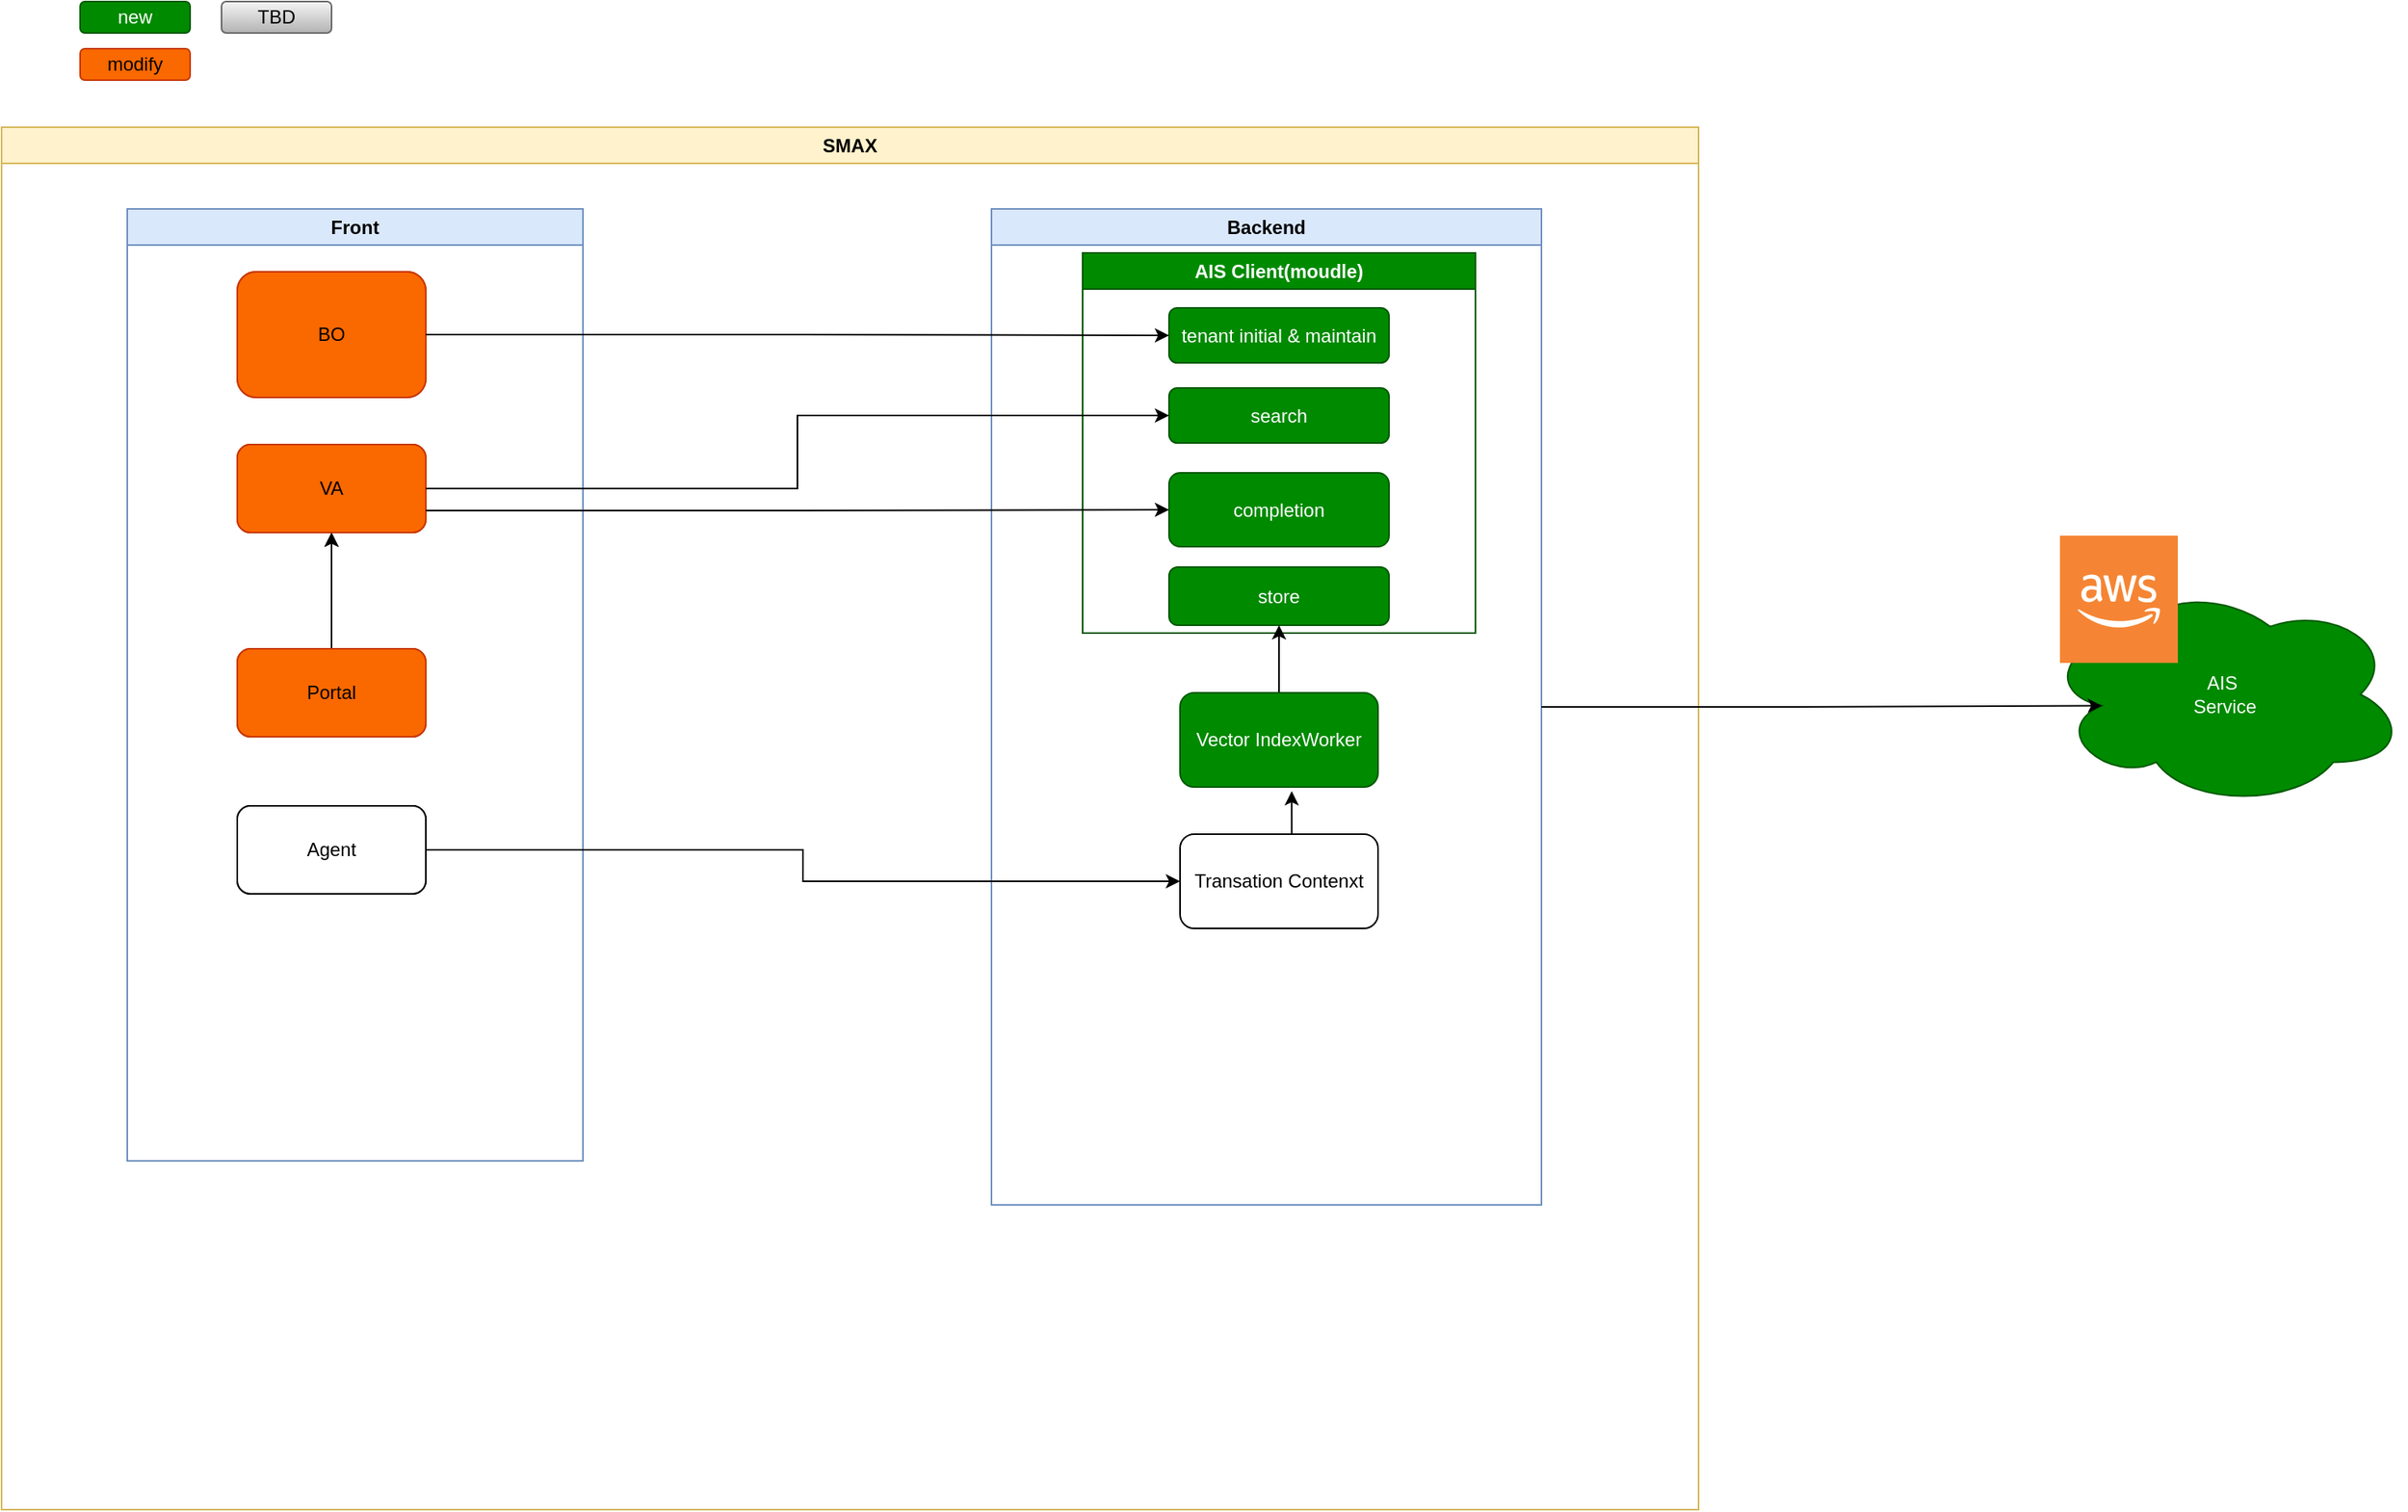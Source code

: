 <mxfile version="21.3.4" type="github">
  <diagram name="Page-1" id="odipKbfPbS6Y9QyWL36y">
    <mxGraphModel dx="2074" dy="1156" grid="1" gridSize="10" guides="1" tooltips="1" connect="1" arrows="1" fold="1" page="1" pageScale="1" pageWidth="850" pageHeight="1100" math="0" shadow="0">
      <root>
        <mxCell id="0" />
        <mxCell id="1" parent="0" />
        <mxCell id="U1x9iC37zXUNY2ASAc2D-7" value="SMAX" style="swimlane;whiteSpace=wrap;html=1;fillColor=#fff2cc;strokeColor=#d6b656;" vertex="1" parent="1">
          <mxGeometry x="40" y="100" width="1080" height="880" as="geometry" />
        </mxCell>
        <mxCell id="U1x9iC37zXUNY2ASAc2D-26" value="Front" style="swimlane;whiteSpace=wrap;html=1;" vertex="1" parent="U1x9iC37zXUNY2ASAc2D-7">
          <mxGeometry x="80" y="52" width="290" height="606" as="geometry" />
        </mxCell>
        <mxCell id="U1x9iC37zXUNY2ASAc2D-19" value="BO" style="rounded=1;whiteSpace=wrap;html=1;fillColor=#fa6800;fontColor=#000000;strokeColor=#C73500;" vertex="1" parent="U1x9iC37zXUNY2ASAc2D-26">
          <mxGeometry x="70" y="40" width="120" height="80" as="geometry" />
        </mxCell>
        <mxCell id="U1x9iC37zXUNY2ASAc2D-31" value="" style="edgeStyle=orthogonalEdgeStyle;rounded=0;orthogonalLoop=1;jettySize=auto;html=1;" edge="1" parent="U1x9iC37zXUNY2ASAc2D-26" source="U1x9iC37zXUNY2ASAc2D-21" target="U1x9iC37zXUNY2ASAc2D-29">
          <mxGeometry relative="1" as="geometry" />
        </mxCell>
        <mxCell id="U1x9iC37zXUNY2ASAc2D-21" value="Portal" style="rounded=1;whiteSpace=wrap;html=1;fillColor=#fa6800;fontColor=#000000;strokeColor=#C73500;" vertex="1" parent="U1x9iC37zXUNY2ASAc2D-26">
          <mxGeometry x="70" y="280" width="120" height="56" as="geometry" />
        </mxCell>
        <mxCell id="U1x9iC37zXUNY2ASAc2D-29" value="VA" style="rounded=1;whiteSpace=wrap;html=1;fillColor=#fa6800;fontColor=#000000;strokeColor=#C73500;" vertex="1" parent="U1x9iC37zXUNY2ASAc2D-26">
          <mxGeometry x="70" y="150" width="120" height="56" as="geometry" />
        </mxCell>
        <mxCell id="U1x9iC37zXUNY2ASAc2D-39" value="Agent" style="rounded=1;whiteSpace=wrap;html=1;" vertex="1" parent="U1x9iC37zXUNY2ASAc2D-26">
          <mxGeometry x="70" y="380" width="120" height="56" as="geometry" />
        </mxCell>
        <mxCell id="U1x9iC37zXUNY2ASAc2D-27" value="Backend" style="swimlane;whiteSpace=wrap;html=1;fillColor=#dae8fc;strokeColor=#6c8ebf;" vertex="1" parent="U1x9iC37zXUNY2ASAc2D-7">
          <mxGeometry x="630" y="52" width="350" height="634" as="geometry" />
        </mxCell>
        <mxCell id="U1x9iC37zXUNY2ASAc2D-18" value="AIS Client(moudle)" style="swimlane;whiteSpace=wrap;html=1;fillColor=#008a00;fontColor=#ffffff;strokeColor=#005700;" vertex="1" parent="U1x9iC37zXUNY2ASAc2D-27">
          <mxGeometry x="58" y="28" width="250" height="242" as="geometry" />
        </mxCell>
        <mxCell id="U1x9iC37zXUNY2ASAc2D-33" value="tenant initial &amp;amp; maintain" style="rounded=1;whiteSpace=wrap;html=1;fillColor=#008a00;fontColor=#ffffff;strokeColor=#005700;" vertex="1" parent="U1x9iC37zXUNY2ASAc2D-18">
          <mxGeometry x="55" y="35" width="140" height="35" as="geometry" />
        </mxCell>
        <mxCell id="U1x9iC37zXUNY2ASAc2D-41" value="search" style="rounded=1;whiteSpace=wrap;html=1;fillColor=#008a00;fontColor=#ffffff;strokeColor=#005700;" vertex="1" parent="U1x9iC37zXUNY2ASAc2D-18">
          <mxGeometry x="55" y="86" width="140" height="35" as="geometry" />
        </mxCell>
        <mxCell id="U1x9iC37zXUNY2ASAc2D-43" value="completion" style="rounded=1;whiteSpace=wrap;html=1;fillColor=#008a00;fontColor=#ffffff;strokeColor=#005700;" vertex="1" parent="U1x9iC37zXUNY2ASAc2D-18">
          <mxGeometry x="55" y="140" width="140" height="47" as="geometry" />
        </mxCell>
        <mxCell id="U1x9iC37zXUNY2ASAc2D-44" value="store" style="rounded=1;whiteSpace=wrap;html=1;fillColor=#008a00;fontColor=#ffffff;strokeColor=#005700;" vertex="1" parent="U1x9iC37zXUNY2ASAc2D-18">
          <mxGeometry x="55" y="200" width="140" height="37" as="geometry" />
        </mxCell>
        <mxCell id="U1x9iC37zXUNY2ASAc2D-42" style="edgeStyle=orthogonalEdgeStyle;rounded=0;orthogonalLoop=1;jettySize=auto;html=1;exitX=0.5;exitY=0;exitDx=0;exitDy=0;entryX=0.5;entryY=1;entryDx=0;entryDy=0;" edge="1" parent="U1x9iC37zXUNY2ASAc2D-27" source="U1x9iC37zXUNY2ASAc2D-14" target="U1x9iC37zXUNY2ASAc2D-44">
          <mxGeometry relative="1" as="geometry" />
        </mxCell>
        <mxCell id="U1x9iC37zXUNY2ASAc2D-14" value="Vector IndexWorker" style="rounded=1;whiteSpace=wrap;html=1;fillColor=#008a00;fontColor=#ffffff;strokeColor=#005700;" vertex="1" parent="U1x9iC37zXUNY2ASAc2D-27">
          <mxGeometry x="120" y="308" width="126" height="60" as="geometry" />
        </mxCell>
        <mxCell id="U1x9iC37zXUNY2ASAc2D-10" value="Transation Contenxt" style="rounded=1;whiteSpace=wrap;html=1;" vertex="1" parent="U1x9iC37zXUNY2ASAc2D-27">
          <mxGeometry x="120" y="398" width="126" height="60" as="geometry" />
        </mxCell>
        <mxCell id="U1x9iC37zXUNY2ASAc2D-28" style="edgeStyle=orthogonalEdgeStyle;rounded=0;orthogonalLoop=1;jettySize=auto;html=1;exitX=0.5;exitY=0;exitDx=0;exitDy=0;entryX=0.564;entryY=1.044;entryDx=0;entryDy=0;entryPerimeter=0;" edge="1" parent="U1x9iC37zXUNY2ASAc2D-27" source="U1x9iC37zXUNY2ASAc2D-10" target="U1x9iC37zXUNY2ASAc2D-14">
          <mxGeometry relative="1" as="geometry" />
        </mxCell>
        <mxCell id="U1x9iC37zXUNY2ASAc2D-51" value="Front" style="swimlane;whiteSpace=wrap;html=1;fillColor=#dae8fc;strokeColor=#6c8ebf;" vertex="1" parent="U1x9iC37zXUNY2ASAc2D-27">
          <mxGeometry x="-550" width="290" height="606" as="geometry" />
        </mxCell>
        <mxCell id="U1x9iC37zXUNY2ASAc2D-52" value="BO" style="rounded=1;whiteSpace=wrap;html=1;fillColor=#fa6800;fontColor=#000000;strokeColor=#C73500;" vertex="1" parent="U1x9iC37zXUNY2ASAc2D-51">
          <mxGeometry x="70" y="40" width="120" height="80" as="geometry" />
        </mxCell>
        <mxCell id="U1x9iC37zXUNY2ASAc2D-53" value="" style="edgeStyle=orthogonalEdgeStyle;rounded=0;orthogonalLoop=1;jettySize=auto;html=1;" edge="1" parent="U1x9iC37zXUNY2ASAc2D-51" source="U1x9iC37zXUNY2ASAc2D-54" target="U1x9iC37zXUNY2ASAc2D-55">
          <mxGeometry relative="1" as="geometry" />
        </mxCell>
        <mxCell id="U1x9iC37zXUNY2ASAc2D-54" value="Portal" style="rounded=1;whiteSpace=wrap;html=1;fillColor=#fa6800;fontColor=#000000;strokeColor=#C73500;" vertex="1" parent="U1x9iC37zXUNY2ASAc2D-51">
          <mxGeometry x="70" y="280" width="120" height="56" as="geometry" />
        </mxCell>
        <mxCell id="U1x9iC37zXUNY2ASAc2D-55" value="VA" style="rounded=1;whiteSpace=wrap;html=1;fillColor=#fa6800;fontColor=#000000;strokeColor=#C73500;" vertex="1" parent="U1x9iC37zXUNY2ASAc2D-51">
          <mxGeometry x="70" y="150" width="120" height="56" as="geometry" />
        </mxCell>
        <mxCell id="U1x9iC37zXUNY2ASAc2D-56" value="Agent" style="rounded=1;whiteSpace=wrap;html=1;" vertex="1" parent="U1x9iC37zXUNY2ASAc2D-51">
          <mxGeometry x="70" y="380" width="120" height="56" as="geometry" />
        </mxCell>
        <mxCell id="U1x9iC37zXUNY2ASAc2D-30" style="edgeStyle=orthogonalEdgeStyle;rounded=0;orthogonalLoop=1;jettySize=auto;html=1;exitX=1;exitY=0.5;exitDx=0;exitDy=0;entryX=0;entryY=0.5;entryDx=0;entryDy=0;" edge="1" parent="U1x9iC37zXUNY2ASAc2D-7" source="U1x9iC37zXUNY2ASAc2D-19" target="U1x9iC37zXUNY2ASAc2D-33">
          <mxGeometry relative="1" as="geometry" />
        </mxCell>
        <mxCell id="U1x9iC37zXUNY2ASAc2D-32" style="edgeStyle=orthogonalEdgeStyle;rounded=0;orthogonalLoop=1;jettySize=auto;html=1;exitX=1;exitY=0.5;exitDx=0;exitDy=0;entryX=0;entryY=0.5;entryDx=0;entryDy=0;" edge="1" parent="U1x9iC37zXUNY2ASAc2D-7" source="U1x9iC37zXUNY2ASAc2D-29" target="U1x9iC37zXUNY2ASAc2D-41">
          <mxGeometry relative="1" as="geometry" />
        </mxCell>
        <mxCell id="U1x9iC37zXUNY2ASAc2D-40" style="edgeStyle=orthogonalEdgeStyle;rounded=0;orthogonalLoop=1;jettySize=auto;html=1;exitX=1;exitY=0.5;exitDx=0;exitDy=0;entryX=0;entryY=0.5;entryDx=0;entryDy=0;" edge="1" parent="U1x9iC37zXUNY2ASAc2D-7" source="U1x9iC37zXUNY2ASAc2D-39" target="U1x9iC37zXUNY2ASAc2D-10">
          <mxGeometry relative="1" as="geometry" />
        </mxCell>
        <mxCell id="U1x9iC37zXUNY2ASAc2D-45" style="edgeStyle=orthogonalEdgeStyle;rounded=0;orthogonalLoop=1;jettySize=auto;html=1;exitX=1;exitY=0.75;exitDx=0;exitDy=0;entryX=0;entryY=0.5;entryDx=0;entryDy=0;" edge="1" parent="U1x9iC37zXUNY2ASAc2D-7" source="U1x9iC37zXUNY2ASAc2D-29" target="U1x9iC37zXUNY2ASAc2D-43">
          <mxGeometry relative="1" as="geometry" />
        </mxCell>
        <mxCell id="U1x9iC37zXUNY2ASAc2D-11" value="new" style="rounded=1;whiteSpace=wrap;html=1;fillColor=#008a00;strokeColor=#005700;fontColor=#ffffff;" vertex="1" parent="1">
          <mxGeometry x="90" y="20" width="70" height="20" as="geometry" />
        </mxCell>
        <mxCell id="U1x9iC37zXUNY2ASAc2D-12" value="modify" style="rounded=1;whiteSpace=wrap;html=1;fillColor=#fa6800;strokeColor=#C73500;fontColor=#000000;" vertex="1" parent="1">
          <mxGeometry x="90" y="50" width="70" height="20" as="geometry" />
        </mxCell>
        <mxCell id="U1x9iC37zXUNY2ASAc2D-13" value="TBD" style="rounded=1;whiteSpace=wrap;html=1;fillColor=#f5f5f5;strokeColor=#666666;gradientColor=#b3b3b3;" vertex="1" parent="1">
          <mxGeometry x="180" y="20" width="70" height="20" as="geometry" />
        </mxCell>
        <mxCell id="U1x9iC37zXUNY2ASAc2D-48" value="AIS&amp;nbsp;&lt;br&gt;Service" style="ellipse;shape=cloud;whiteSpace=wrap;html=1;fillColor=#008a00;fontColor=#ffffff;strokeColor=#005700;" vertex="1" parent="1">
          <mxGeometry x="1340" y="389" width="230" height="144" as="geometry" />
        </mxCell>
        <mxCell id="U1x9iC37zXUNY2ASAc2D-49" value="" style="outlineConnect=0;dashed=0;verticalLabelPosition=bottom;verticalAlign=top;align=center;html=1;shape=mxgraph.aws3.cloud_2;fillColor=#F58534;gradientColor=none;" vertex="1" parent="1">
          <mxGeometry x="1350" y="360" width="75" height="81" as="geometry" />
        </mxCell>
        <mxCell id="U1x9iC37zXUNY2ASAc2D-50" style="edgeStyle=orthogonalEdgeStyle;rounded=0;orthogonalLoop=1;jettySize=auto;html=1;exitX=1;exitY=0.5;exitDx=0;exitDy=0;entryX=0.16;entryY=0.55;entryDx=0;entryDy=0;entryPerimeter=0;" edge="1" parent="1" source="U1x9iC37zXUNY2ASAc2D-27" target="U1x9iC37zXUNY2ASAc2D-48">
          <mxGeometry relative="1" as="geometry" />
        </mxCell>
      </root>
    </mxGraphModel>
  </diagram>
</mxfile>
